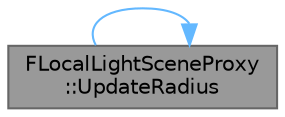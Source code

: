 digraph "FLocalLightSceneProxy::UpdateRadius"
{
 // INTERACTIVE_SVG=YES
 // LATEX_PDF_SIZE
  bgcolor="transparent";
  edge [fontname=Helvetica,fontsize=10,labelfontname=Helvetica,labelfontsize=10];
  node [fontname=Helvetica,fontsize=10,shape=box,height=0.2,width=0.4];
  rankdir="LR";
  Node1 [id="Node000001",label="FLocalLightSceneProxy\l::UpdateRadius",height=0.2,width=0.4,color="gray40", fillcolor="grey60", style="filled", fontcolor="black",tooltip="Updates the light scene info's radius from the component."];
  Node1 -> Node1 [id="edge1_Node000001_Node000001",color="steelblue1",style="solid",tooltip=" "];
}
